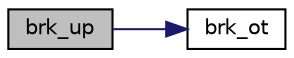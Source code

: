 digraph "brk_up"
{
  edge [fontname="Helvetica",fontsize="10",labelfontname="Helvetica",labelfontsize="10"];
  node [fontname="Helvetica",fontsize="10",shape=record];
  rankdir="LR";
  Node1 [label="brk_up",height=0.2,width=0.4,color="black", fillcolor="grey75", style="filled", fontcolor="black"];
  Node1 -> Node2 [color="midnightblue",fontsize="10",style="solid",fontname="Helvetica"];
  Node2 [label="brk_ot",height=0.2,width=0.4,color="black", fillcolor="white", style="filled",URL="$f__other_8f.html#af86a35d212dbae039beac98163cf8962"];
}
